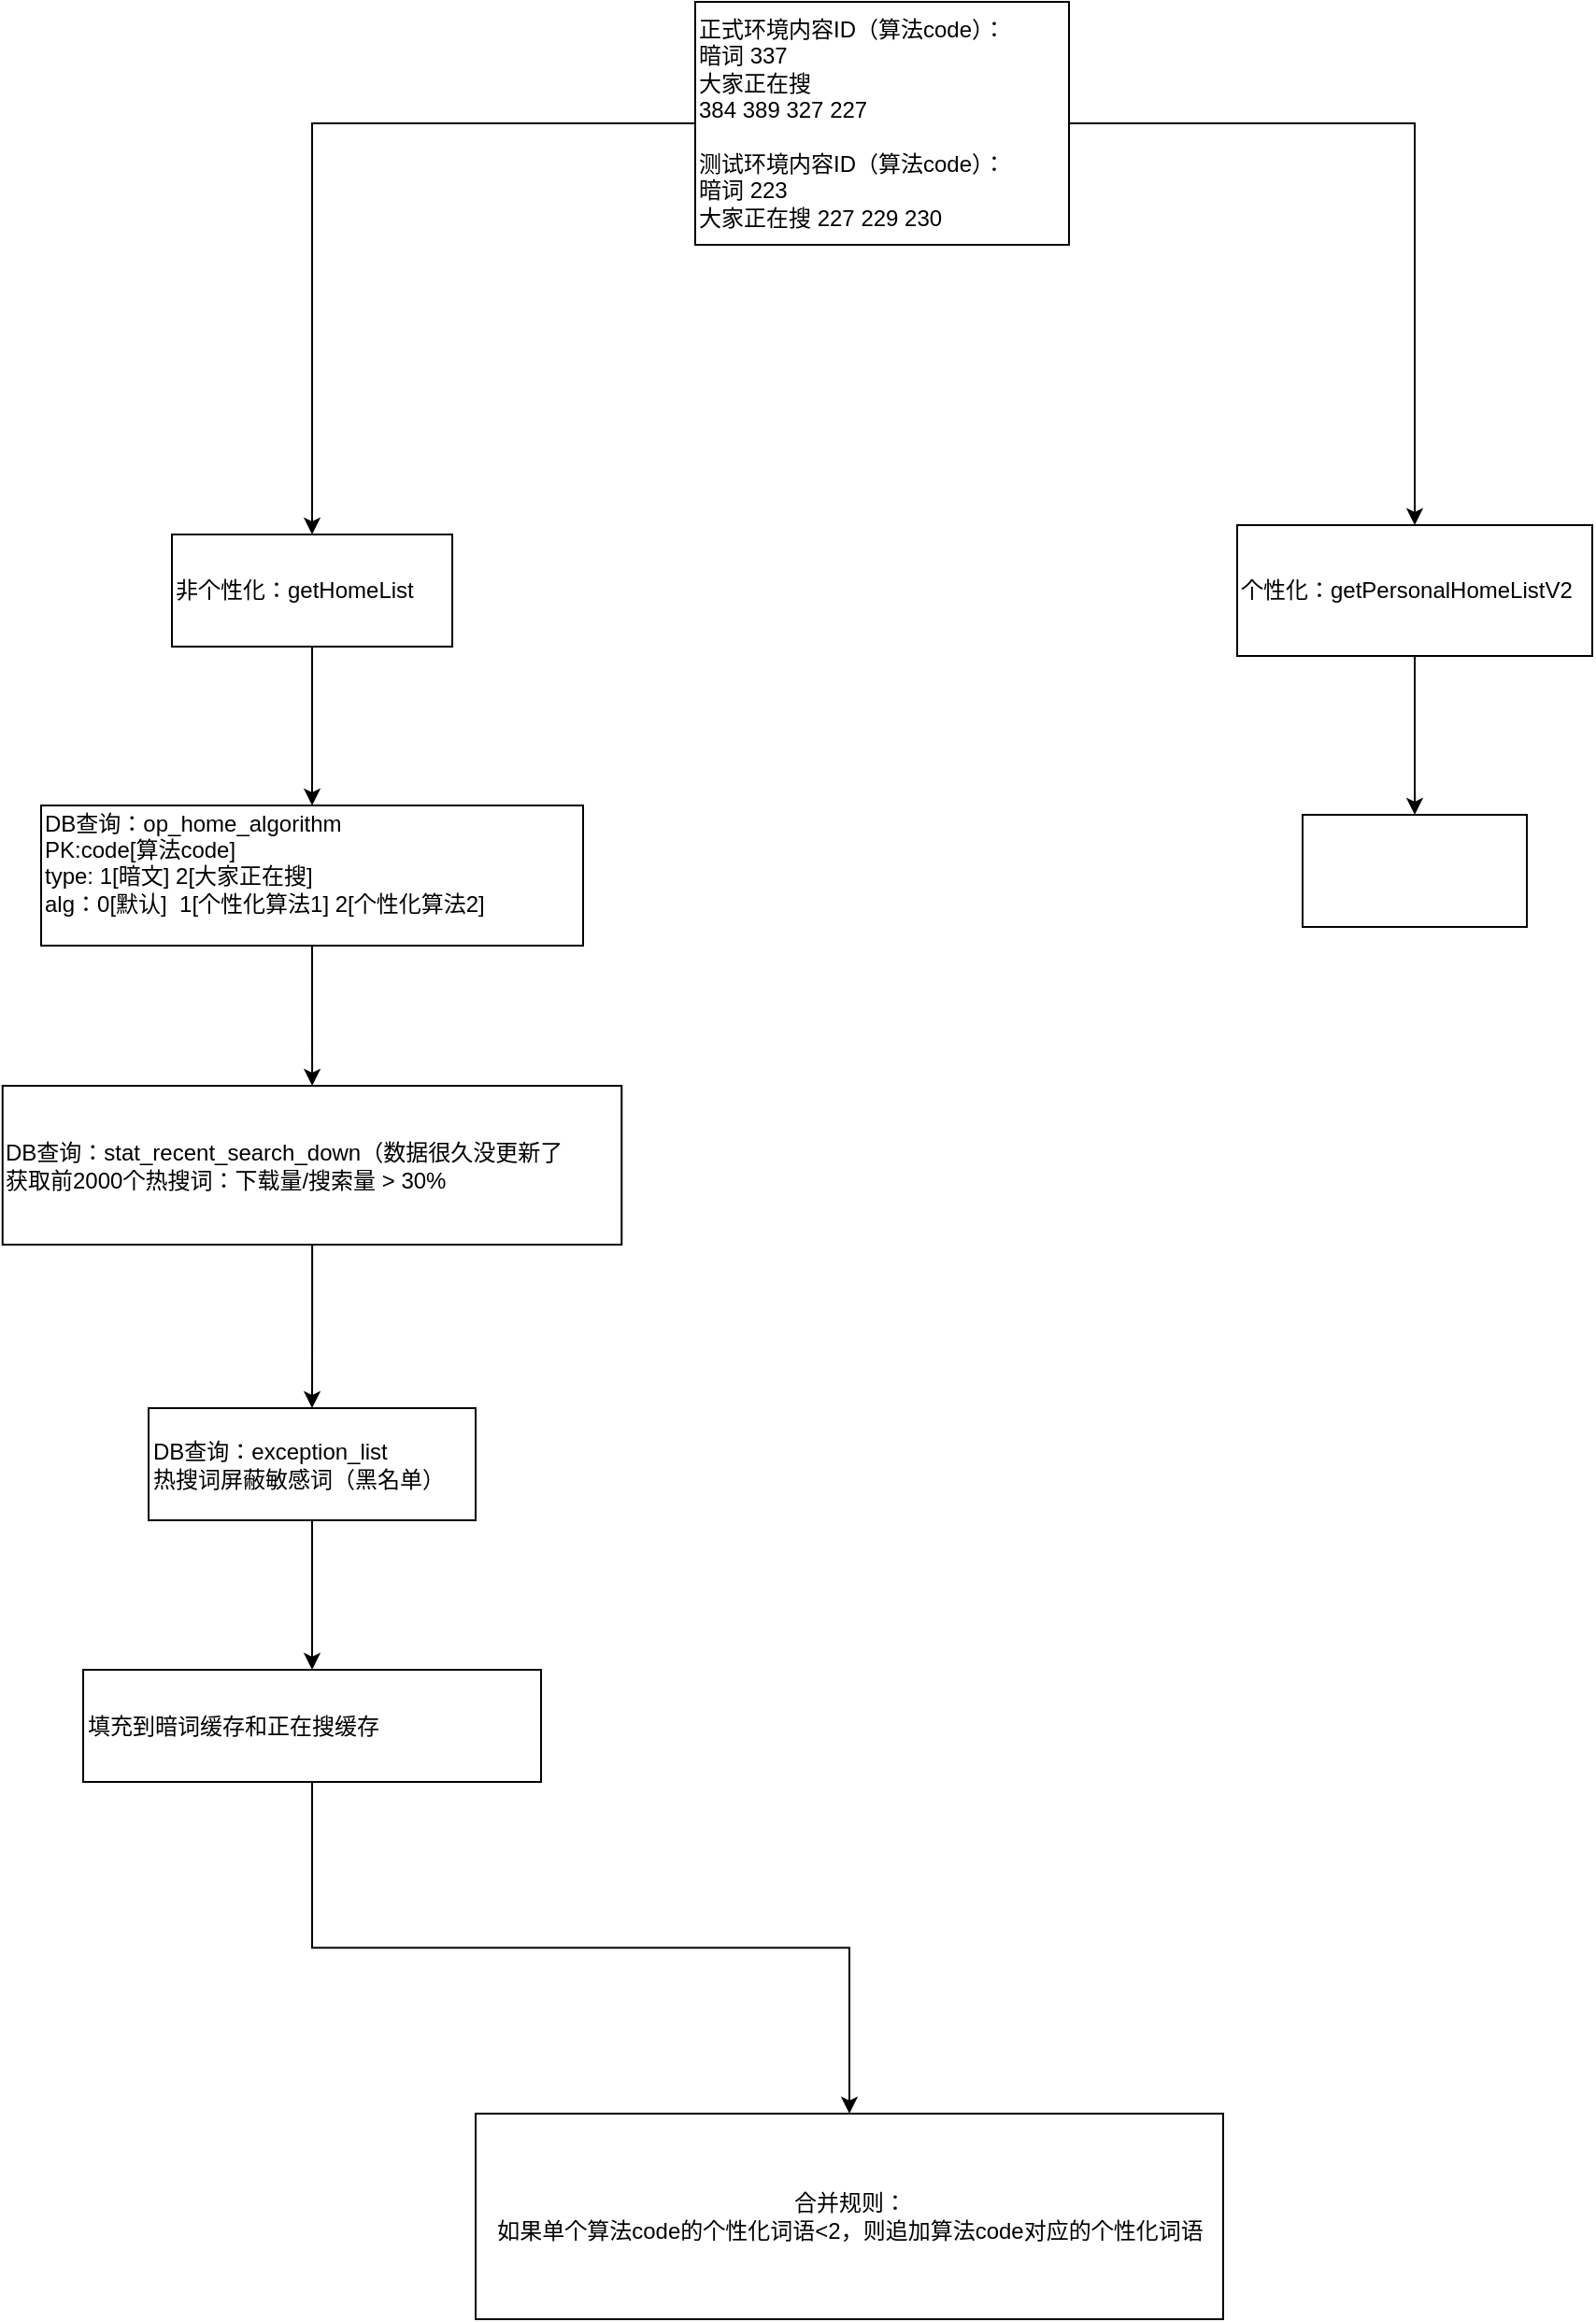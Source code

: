 <mxfile version="24.4.8" type="github">
  <diagram name="第 1 页" id="Cw7JuRhic6mHa8Vxboj5">
    <mxGraphModel dx="3047" dy="1242" grid="1" gridSize="10" guides="1" tooltips="1" connect="1" arrows="1" fold="1" page="1" pageScale="1" pageWidth="827" pageHeight="1169" math="0" shadow="0">
      <root>
        <mxCell id="0" />
        <mxCell id="1" parent="0" />
        <mxCell id="DE0FPp-bvfPzOY9VbYr1-3" value="" style="edgeStyle=orthogonalEdgeStyle;rounded=0;orthogonalLoop=1;jettySize=auto;html=1;" edge="1" parent="1" source="DE0FPp-bvfPzOY9VbYr1-1" target="DE0FPp-bvfPzOY9VbYr1-2">
          <mxGeometry relative="1" as="geometry" />
        </mxCell>
        <mxCell id="DE0FPp-bvfPzOY9VbYr1-5" value="" style="edgeStyle=orthogonalEdgeStyle;rounded=0;orthogonalLoop=1;jettySize=auto;html=1;" edge="1" parent="1" source="DE0FPp-bvfPzOY9VbYr1-1" target="DE0FPp-bvfPzOY9VbYr1-4">
          <mxGeometry relative="1" as="geometry" />
        </mxCell>
        <mxCell id="DE0FPp-bvfPzOY9VbYr1-1" value="正式环境内容ID（算法code）：&lt;div&gt;&lt;div style=&quot;&quot;&gt;&lt;span style=&quot;background-color: initial;&quot;&gt;暗词 337&lt;/span&gt;&lt;/div&gt;&lt;div style=&quot;&quot;&gt;&lt;span style=&quot;background-color: initial;&quot;&gt;大家正在搜&lt;/span&gt;&lt;/div&gt;&lt;div style=&quot;&quot;&gt;&lt;span style=&quot;background-color: initial;&quot;&gt;384 389 327 227&lt;/span&gt;&lt;/div&gt;&lt;div style=&quot;&quot;&gt;&lt;span style=&quot;background-color: initial;&quot;&gt;&lt;br&gt;&lt;/span&gt;&lt;/div&gt;&lt;div&gt;测试环境内容ID（算法code）：&lt;/div&gt;&lt;div&gt;暗词 223&lt;/div&gt;&lt;div&gt;大家正在搜 227 229 230&lt;/div&gt;&lt;/div&gt;" style="whiteSpace=wrap;html=1;align=left;" vertex="1" parent="1">
          <mxGeometry x="310" width="200" height="130" as="geometry" />
        </mxCell>
        <mxCell id="DE0FPp-bvfPzOY9VbYr1-8" value="" style="edgeStyle=orthogonalEdgeStyle;rounded=0;orthogonalLoop=1;jettySize=auto;html=1;" edge="1" parent="1" source="DE0FPp-bvfPzOY9VbYr1-2" target="DE0FPp-bvfPzOY9VbYr1-7">
          <mxGeometry relative="1" as="geometry" />
        </mxCell>
        <mxCell id="DE0FPp-bvfPzOY9VbYr1-2" value="&lt;div&gt;非个性化：getHomeList&lt;br&gt;&lt;/div&gt;" style="whiteSpace=wrap;html=1;align=left;" vertex="1" parent="1">
          <mxGeometry x="30.01" y="285" width="150" height="60" as="geometry" />
        </mxCell>
        <mxCell id="DE0FPp-bvfPzOY9VbYr1-16" value="" style="edgeStyle=orthogonalEdgeStyle;rounded=0;orthogonalLoop=1;jettySize=auto;html=1;" edge="1" parent="1" source="DE0FPp-bvfPzOY9VbYr1-4" target="DE0FPp-bvfPzOY9VbYr1-15">
          <mxGeometry relative="1" as="geometry" />
        </mxCell>
        <mxCell id="DE0FPp-bvfPzOY9VbYr1-4" value="个性化：getPersonalHomeListV2" style="whiteSpace=wrap;html=1;align=left;" vertex="1" parent="1">
          <mxGeometry x="600" y="280" width="190" height="70" as="geometry" />
        </mxCell>
        <mxCell id="DE0FPp-bvfPzOY9VbYr1-6" value="合并规则：&lt;br&gt;如果单个算法code的个性化词语&amp;lt;2，则追加算法code对应的个性化词语" style="whiteSpace=wrap;html=1;" vertex="1" parent="1">
          <mxGeometry x="192.5" y="1130" width="400" height="110" as="geometry" />
        </mxCell>
        <mxCell id="DE0FPp-bvfPzOY9VbYr1-10" value="" style="edgeStyle=orthogonalEdgeStyle;rounded=0;orthogonalLoop=1;jettySize=auto;html=1;" edge="1" parent="1" source="DE0FPp-bvfPzOY9VbYr1-7" target="DE0FPp-bvfPzOY9VbYr1-9">
          <mxGeometry relative="1" as="geometry" />
        </mxCell>
        <mxCell id="DE0FPp-bvfPzOY9VbYr1-7" value="DB查询：op_home_algorithm&lt;br&gt;PK&lt;span style=&quot;background-color: initial;&quot;&gt;:code[算法code]&lt;/span&gt;&lt;div&gt;type: 1[暗文] 2[大家正在搜]&lt;br&gt;&lt;div&gt;&lt;span style=&quot;background-color: initial;&quot;&gt;alg：0[默认]&amp;nbsp; 1[个性化算法1] 2[个性化算法2]&lt;/span&gt;&lt;/div&gt;&lt;div&gt;&lt;span style=&quot;background-color: initial;&quot;&gt;&lt;br&gt;&lt;/span&gt;&lt;/div&gt;&lt;/div&gt;" style="whiteSpace=wrap;html=1;align=left;" vertex="1" parent="1">
          <mxGeometry x="-40" y="430" width="290" height="75" as="geometry" />
        </mxCell>
        <mxCell id="DE0FPp-bvfPzOY9VbYr1-12" value="" style="edgeStyle=orthogonalEdgeStyle;rounded=0;orthogonalLoop=1;jettySize=auto;html=1;" edge="1" parent="1" source="DE0FPp-bvfPzOY9VbYr1-9" target="DE0FPp-bvfPzOY9VbYr1-11">
          <mxGeometry relative="1" as="geometry" />
        </mxCell>
        <mxCell id="DE0FPp-bvfPzOY9VbYr1-9" value="DB查询：stat_recent_search_down（数据很久没更新了&lt;br&gt;获取前2000个热搜词：下载量/搜索量 &amp;gt; 30%" style="whiteSpace=wrap;html=1;align=left;" vertex="1" parent="1">
          <mxGeometry x="-60.62" y="580" width="331.25" height="85" as="geometry" />
        </mxCell>
        <mxCell id="DE0FPp-bvfPzOY9VbYr1-14" value="" style="edgeStyle=orthogonalEdgeStyle;rounded=0;orthogonalLoop=1;jettySize=auto;html=1;" edge="1" parent="1" source="DE0FPp-bvfPzOY9VbYr1-11" target="DE0FPp-bvfPzOY9VbYr1-13">
          <mxGeometry relative="1" as="geometry" />
        </mxCell>
        <mxCell id="DE0FPp-bvfPzOY9VbYr1-11" value="DB查询：exception_list&lt;div&gt;热搜词屏蔽&lt;span style=&quot;background-color: initial;&quot;&gt;敏感词（黑名单）&lt;/span&gt;&lt;/div&gt;" style="whiteSpace=wrap;html=1;align=left;" vertex="1" parent="1">
          <mxGeometry x="17.5" y="752.5" width="175" height="60" as="geometry" />
        </mxCell>
        <mxCell id="DE0FPp-bvfPzOY9VbYr1-17" style="edgeStyle=orthogonalEdgeStyle;rounded=0;orthogonalLoop=1;jettySize=auto;html=1;entryX=0.5;entryY=0;entryDx=0;entryDy=0;" edge="1" parent="1" source="DE0FPp-bvfPzOY9VbYr1-13" target="DE0FPp-bvfPzOY9VbYr1-6">
          <mxGeometry relative="1" as="geometry" />
        </mxCell>
        <mxCell id="DE0FPp-bvfPzOY9VbYr1-13" value="填充到暗词缓存和正在搜缓存" style="whiteSpace=wrap;html=1;align=left;" vertex="1" parent="1">
          <mxGeometry x="-17.49" y="892.5" width="245" height="60" as="geometry" />
        </mxCell>
        <mxCell id="DE0FPp-bvfPzOY9VbYr1-15" value="" style="whiteSpace=wrap;html=1;align=left;" vertex="1" parent="1">
          <mxGeometry x="635" y="435" width="120" height="60" as="geometry" />
        </mxCell>
      </root>
    </mxGraphModel>
  </diagram>
</mxfile>
